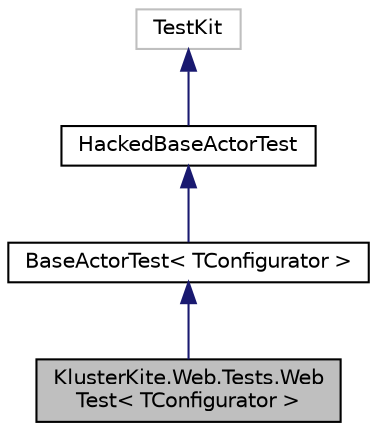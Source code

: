 digraph "KlusterKite.Web.Tests.WebTest&lt; TConfigurator &gt;"
{
  edge [fontname="Helvetica",fontsize="10",labelfontname="Helvetica",labelfontsize="10"];
  node [fontname="Helvetica",fontsize="10",shape=record];
  Node0 [label="KlusterKite.Web.Tests.Web\lTest\< TConfigurator \>",height=0.2,width=0.4,color="black", fillcolor="grey75", style="filled", fontcolor="black"];
  Node1 -> Node0 [dir="back",color="midnightblue",fontsize="10",style="solid",fontname="Helvetica"];
  Node1 [label="BaseActorTest\< TConfigurator \>",height=0.2,width=0.4,color="black", fillcolor="white", style="filled",URL="$class_kluster_kite_1_1_core_1_1_test_kit_1_1_base_actor_test.html",tooltip="TestKitextension class "];
  Node2 -> Node1 [dir="back",color="midnightblue",fontsize="10",style="solid",fontname="Helvetica"];
  Node2 [label="HackedBaseActorTest",height=0.2,width=0.4,color="black", fillcolor="white", style="filled",URL="$class_kluster_kite_1_1_core_1_1_test_kit_1_1_hacked_base_actor_test.html",tooltip="Some strange workaround to solve class creation order problem "];
  Node3 -> Node2 [dir="back",color="midnightblue",fontsize="10",style="solid",fontname="Helvetica"];
  Node3 [label="TestKit",height=0.2,width=0.4,color="grey75", fillcolor="white", style="filled"];
}
